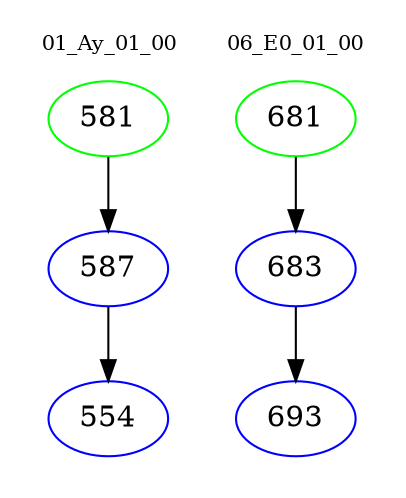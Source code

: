 digraph{
subgraph cluster_0 {
color = white
label = "01_Ay_01_00";
fontsize=10;
T0_581 [label="581", color="green"]
T0_581 -> T0_587 [color="black"]
T0_587 [label="587", color="blue"]
T0_587 -> T0_554 [color="black"]
T0_554 [label="554", color="blue"]
}
subgraph cluster_1 {
color = white
label = "06_E0_01_00";
fontsize=10;
T1_681 [label="681", color="green"]
T1_681 -> T1_683 [color="black"]
T1_683 [label="683", color="blue"]
T1_683 -> T1_693 [color="black"]
T1_693 [label="693", color="blue"]
}
}
